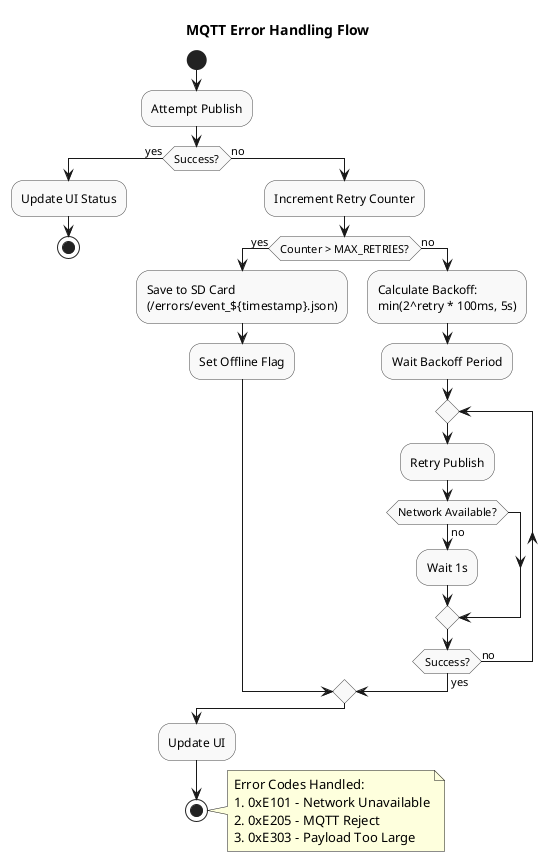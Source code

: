 @startuml
'/**
' * @file error_handling.puml
' * @brief MQTT Publish Error Recovery Flow
' *
' * Documents retry logic and offline handling
' * when cloud communication fails
' *
' * Features:
' * - Exponential backoff
' * - Offline caching
' * - Retry limits
' * - UI status updates
' *
' * Error Codes:
' * 0xE101-E199: Network errors
' * 0xE201-E299: MQTT protocol errors
' * 0xE301-E399: Payload errors
' */
title MQTT Error Handling Flow
skinparam ActivityBackgroundColor #F9F9F9
skinparam ActivityBorderColor #444

start
:Attempt Publish;
if (Success?) then (yes)
  :Update UI Status;
  stop
else (no)
  :Increment Retry Counter;
  if (Counter > MAX_RETRIES?) then (yes)
    :Save to SD Card\n(/errors/event_${timestamp}.json);
    :Set Offline Flag;
  else (no)
    :Calculate Backoff:\nmin(2^retry * 100ms, 5s);
    :Wait Backoff Period;
    repeat
      :Retry Publish;
      if (Network Available?) then (no)
        :Wait 1s;
      endif
    repeat while (Success?) is (no) not (yes)
  endif
endif

:Update UI;
stop

note right
  Error Codes Handled:
  1. 0xE101 - Network Unavailable
  2. 0xE205 - MQTT Reject
  3. 0xE303 - Payload Too Large
end note
@enduml
